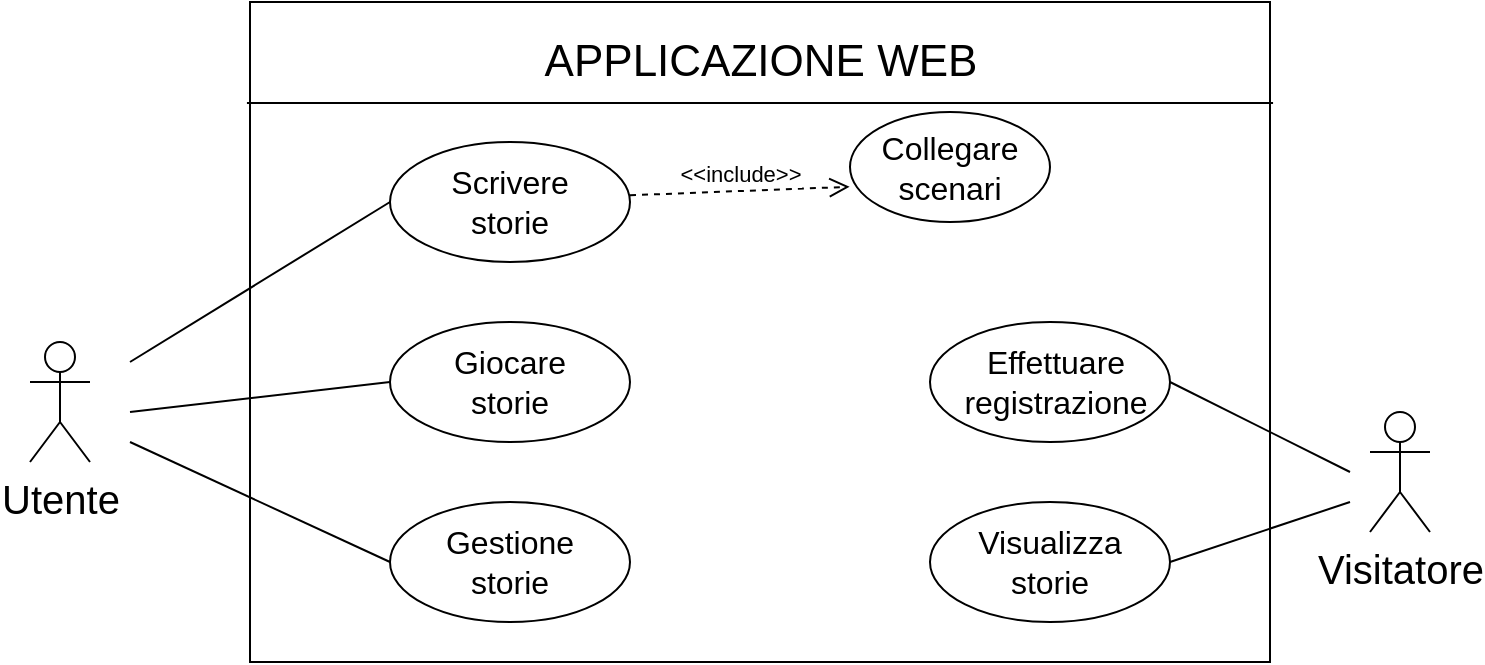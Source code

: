 <mxfile version="24.0.5" type="device">
  <diagram id="C5RBs43oDa-KdzZeNtuy" name="Page-1">
    <mxGraphModel dx="1877" dy="530" grid="1" gridSize="10" guides="1" tooltips="1" connect="1" arrows="1" fold="1" page="1" pageScale="1" pageWidth="827" pageHeight="1169" math="0" shadow="0">
      <root>
        <mxCell id="WIyWlLk6GJQsqaUBKTNV-0" />
        <mxCell id="WIyWlLk6GJQsqaUBKTNV-1" parent="WIyWlLk6GJQsqaUBKTNV-0" />
        <mxCell id="y3IRUPU8SL6jcAyUx0W9-0" value="&lt;font style=&quot;font-size: 20px;&quot;&gt;Utente&lt;/font&gt;" style="shape=umlActor;verticalLabelPosition=bottom;verticalAlign=top;html=1;outlineConnect=0;" vertex="1" parent="WIyWlLk6GJQsqaUBKTNV-1">
          <mxGeometry x="-750" y="210" width="30" height="60" as="geometry" />
        </mxCell>
        <mxCell id="y3IRUPU8SL6jcAyUx0W9-1" value="" style="rounded=0;whiteSpace=wrap;html=1;fillColor=none;" vertex="1" parent="WIyWlLk6GJQsqaUBKTNV-1">
          <mxGeometry x="-640" y="40" width="510" height="330" as="geometry" />
        </mxCell>
        <mxCell id="y3IRUPU8SL6jcAyUx0W9-3" value="" style="endArrow=none;html=1;rounded=0;entryX=1.003;entryY=0.153;entryDx=0;entryDy=0;entryPerimeter=0;exitX=-0.003;exitY=0.153;exitDx=0;exitDy=0;exitPerimeter=0;" edge="1" parent="WIyWlLk6GJQsqaUBKTNV-1" source="y3IRUPU8SL6jcAyUx0W9-1" target="y3IRUPU8SL6jcAyUx0W9-1">
          <mxGeometry width="50" height="50" relative="1" as="geometry">
            <mxPoint x="160" y="153" as="sourcePoint" />
            <mxPoint x="440" y="260" as="targetPoint" />
            <Array as="points" />
          </mxGeometry>
        </mxCell>
        <mxCell id="y3IRUPU8SL6jcAyUx0W9-4" value="&lt;font style=&quot;font-size: 22px;&quot;&gt;APPLICAZIONE WEB&lt;/font&gt;" style="text;html=1;align=center;verticalAlign=middle;whiteSpace=wrap;rounded=0;" vertex="1" parent="WIyWlLk6GJQsqaUBKTNV-1">
          <mxGeometry x="-501.25" y="50" width="232.5" height="40" as="geometry" />
        </mxCell>
        <mxCell id="y3IRUPU8SL6jcAyUx0W9-11" value="" style="ellipse;whiteSpace=wrap;html=1;fillColor=none;" vertex="1" parent="WIyWlLk6GJQsqaUBKTNV-1">
          <mxGeometry x="-570" y="200" width="120" height="60" as="geometry" />
        </mxCell>
        <mxCell id="y3IRUPU8SL6jcAyUx0W9-12" value="" style="ellipse;whiteSpace=wrap;html=1;fillColor=none;" vertex="1" parent="WIyWlLk6GJQsqaUBKTNV-1">
          <mxGeometry x="-570" y="290" width="120" height="60" as="geometry" />
        </mxCell>
        <mxCell id="y3IRUPU8SL6jcAyUx0W9-13" value="" style="ellipse;whiteSpace=wrap;html=1;fillColor=none;" vertex="1" parent="WIyWlLk6GJQsqaUBKTNV-1">
          <mxGeometry x="-570" y="110" width="120" height="60" as="geometry" />
        </mxCell>
        <mxCell id="y3IRUPU8SL6jcAyUx0W9-16" value="&lt;font style=&quot;font-size: 20px;&quot;&gt;Visitatore&lt;/font&gt;" style="shape=umlActor;verticalLabelPosition=bottom;verticalAlign=top;html=1;outlineConnect=0;" vertex="1" parent="WIyWlLk6GJQsqaUBKTNV-1">
          <mxGeometry x="-80" y="245" width="30" height="60" as="geometry" />
        </mxCell>
        <mxCell id="y3IRUPU8SL6jcAyUx0W9-17" value="&lt;font style=&quot;font-size: 16px;&quot;&gt;Scrivere storie&lt;/font&gt;" style="text;html=1;align=center;verticalAlign=middle;whiteSpace=wrap;rounded=0;" vertex="1" parent="WIyWlLk6GJQsqaUBKTNV-1">
          <mxGeometry x="-540" y="125" width="60" height="30" as="geometry" />
        </mxCell>
        <mxCell id="y3IRUPU8SL6jcAyUx0W9-18" value="&lt;font style=&quot;font-size: 16px;&quot;&gt;Giocare storie&lt;/font&gt;" style="text;html=1;align=center;verticalAlign=middle;whiteSpace=wrap;rounded=0;" vertex="1" parent="WIyWlLk6GJQsqaUBKTNV-1">
          <mxGeometry x="-540" y="215" width="60" height="30" as="geometry" />
        </mxCell>
        <mxCell id="y3IRUPU8SL6jcAyUx0W9-20" value="&lt;font style=&quot;font-size: 16px;&quot;&gt;Gestione storie&lt;/font&gt;" style="text;html=1;align=center;verticalAlign=middle;whiteSpace=wrap;rounded=0;" vertex="1" parent="WIyWlLk6GJQsqaUBKTNV-1">
          <mxGeometry x="-540" y="305" width="60" height="30" as="geometry" />
        </mxCell>
        <mxCell id="y3IRUPU8SL6jcAyUx0W9-21" value="" style="ellipse;whiteSpace=wrap;html=1;fillColor=none;" vertex="1" parent="WIyWlLk6GJQsqaUBKTNV-1">
          <mxGeometry x="-340" y="95" width="100" height="55" as="geometry" />
        </mxCell>
        <mxCell id="y3IRUPU8SL6jcAyUx0W9-22" value="" style="ellipse;whiteSpace=wrap;html=1;fillColor=none;" vertex="1" parent="WIyWlLk6GJQsqaUBKTNV-1">
          <mxGeometry x="-300" y="200" width="120" height="60" as="geometry" />
        </mxCell>
        <mxCell id="y3IRUPU8SL6jcAyUx0W9-24" value="" style="ellipse;whiteSpace=wrap;html=1;fillColor=none;" vertex="1" parent="WIyWlLk6GJQsqaUBKTNV-1">
          <mxGeometry x="-300" y="290" width="120" height="60" as="geometry" />
        </mxCell>
        <mxCell id="y3IRUPU8SL6jcAyUx0W9-25" value="&lt;font style=&quot;font-size: 16px;&quot;&gt;Collegare scenari&lt;/font&gt;" style="text;html=1;align=center;verticalAlign=middle;whiteSpace=wrap;rounded=0;" vertex="1" parent="WIyWlLk6GJQsqaUBKTNV-1">
          <mxGeometry x="-320" y="107.5" width="60" height="30" as="geometry" />
        </mxCell>
        <mxCell id="y3IRUPU8SL6jcAyUx0W9-26" value="&lt;font style=&quot;font-size: 16px;&quot;&gt;Effettuare registrazione&lt;/font&gt;" style="text;html=1;align=center;verticalAlign=middle;whiteSpace=wrap;rounded=0;" vertex="1" parent="WIyWlLk6GJQsqaUBKTNV-1">
          <mxGeometry x="-267.5" y="215" width="60" height="30" as="geometry" />
        </mxCell>
        <mxCell id="y3IRUPU8SL6jcAyUx0W9-27" value="&lt;font style=&quot;font-size: 16px;&quot;&gt;Visualizza storie&lt;/font&gt;" style="text;html=1;align=center;verticalAlign=middle;whiteSpace=wrap;rounded=0;" vertex="1" parent="WIyWlLk6GJQsqaUBKTNV-1">
          <mxGeometry x="-270" y="305" width="60" height="30" as="geometry" />
        </mxCell>
        <mxCell id="y3IRUPU8SL6jcAyUx0W9-29" value="" style="endArrow=none;html=1;rounded=0;entryX=0;entryY=0.5;entryDx=0;entryDy=0;" edge="1" parent="WIyWlLk6GJQsqaUBKTNV-1" target="y3IRUPU8SL6jcAyUx0W9-13">
          <mxGeometry width="50" height="50" relative="1" as="geometry">
            <mxPoint x="-700" y="220" as="sourcePoint" />
            <mxPoint x="-650" y="170" as="targetPoint" />
          </mxGeometry>
        </mxCell>
        <mxCell id="y3IRUPU8SL6jcAyUx0W9-30" value="" style="endArrow=none;html=1;rounded=0;entryX=0;entryY=0.5;entryDx=0;entryDy=0;" edge="1" parent="WIyWlLk6GJQsqaUBKTNV-1" target="y3IRUPU8SL6jcAyUx0W9-11">
          <mxGeometry width="50" height="50" relative="1" as="geometry">
            <mxPoint x="-700" y="245" as="sourcePoint" />
            <mxPoint x="-570" y="165" as="targetPoint" />
          </mxGeometry>
        </mxCell>
        <mxCell id="y3IRUPU8SL6jcAyUx0W9-31" value="" style="endArrow=none;html=1;rounded=0;entryX=0;entryY=0.5;entryDx=0;entryDy=0;" edge="1" parent="WIyWlLk6GJQsqaUBKTNV-1" target="y3IRUPU8SL6jcAyUx0W9-12">
          <mxGeometry width="50" height="50" relative="1" as="geometry">
            <mxPoint x="-700" y="260" as="sourcePoint" />
            <mxPoint x="-570" y="180" as="targetPoint" />
          </mxGeometry>
        </mxCell>
        <mxCell id="y3IRUPU8SL6jcAyUx0W9-32" value="&amp;lt;&amp;lt;include&amp;gt;&amp;gt;" style="html=1;verticalAlign=bottom;endArrow=open;dashed=1;endSize=8;curved=0;rounded=0;exitX=0.373;exitY=0.455;exitDx=0;exitDy=0;exitPerimeter=0;entryX=-0.002;entryY=0.68;entryDx=0;entryDy=0;entryPerimeter=0;" edge="1" parent="WIyWlLk6GJQsqaUBKTNV-1" target="y3IRUPU8SL6jcAyUx0W9-21">
          <mxGeometry relative="1" as="geometry">
            <mxPoint x="-450" y="136.65" as="sourcePoint" />
            <mxPoint x="-340" y="123" as="targetPoint" />
          </mxGeometry>
        </mxCell>
        <mxCell id="y3IRUPU8SL6jcAyUx0W9-33" value="" style="endArrow=none;html=1;rounded=0;entryX=0;entryY=0.5;entryDx=0;entryDy=0;exitX=1;exitY=0.5;exitDx=0;exitDy=0;" edge="1" parent="WIyWlLk6GJQsqaUBKTNV-1" source="y3IRUPU8SL6jcAyUx0W9-22">
          <mxGeometry width="50" height="50" relative="1" as="geometry">
            <mxPoint x="-220" y="290" as="sourcePoint" />
            <mxPoint x="-90" y="275" as="targetPoint" />
          </mxGeometry>
        </mxCell>
        <mxCell id="y3IRUPU8SL6jcAyUx0W9-34" value="" style="endArrow=none;html=1;rounded=0;entryX=0;entryY=0.5;entryDx=0;entryDy=0;exitX=1;exitY=0.5;exitDx=0;exitDy=0;" edge="1" parent="WIyWlLk6GJQsqaUBKTNV-1" source="y3IRUPU8SL6jcAyUx0W9-24">
          <mxGeometry width="50" height="50" relative="1" as="geometry">
            <mxPoint x="-220" y="305" as="sourcePoint" />
            <mxPoint x="-90" y="290" as="targetPoint" />
          </mxGeometry>
        </mxCell>
      </root>
    </mxGraphModel>
  </diagram>
</mxfile>
